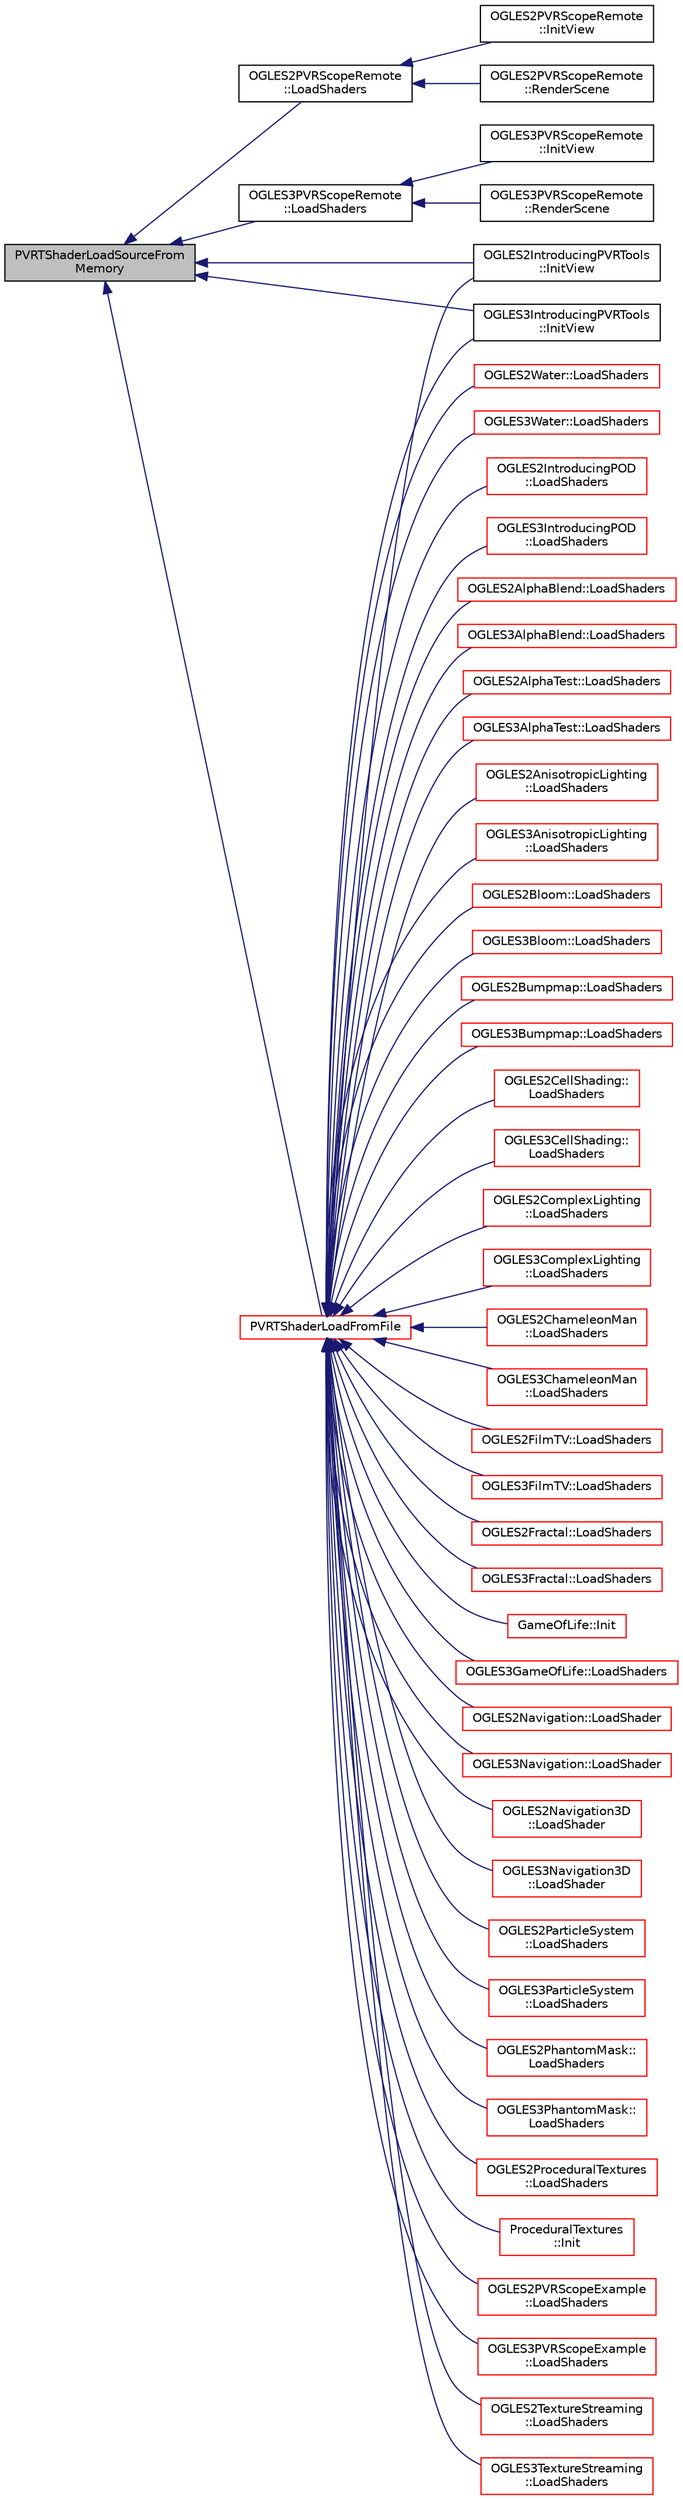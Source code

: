 digraph "PVRTShaderLoadSourceFromMemory"
{
  edge [fontname="Helvetica",fontsize="10",labelfontname="Helvetica",labelfontsize="10"];
  node [fontname="Helvetica",fontsize="10",shape=record];
  rankdir="LR";
  Node1 [label="PVRTShaderLoadSourceFrom\lMemory",height=0.2,width=0.4,color="black", fillcolor="grey75", style="filled", fontcolor="black"];
  Node1 -> Node2 [dir="back",color="midnightblue",fontsize="10",style="solid"];
  Node2 [label="OGLES2PVRScopeRemote\l::LoadShaders",height=0.2,width=0.4,color="black", fillcolor="white", style="filled",URL="$class_o_g_l_e_s2_p_v_r_scope_remote.html#a4c1e2e0559f92218075a623c3527dc15"];
  Node2 -> Node3 [dir="back",color="midnightblue",fontsize="10",style="solid"];
  Node3 [label="OGLES2PVRScopeRemote\l::InitView",height=0.2,width=0.4,color="black", fillcolor="white", style="filled",URL="$class_o_g_l_e_s2_p_v_r_scope_remote.html#a34819d6a18ee75f5627c10408ce040bd"];
  Node2 -> Node4 [dir="back",color="midnightblue",fontsize="10",style="solid"];
  Node4 [label="OGLES2PVRScopeRemote\l::RenderScene",height=0.2,width=0.4,color="black", fillcolor="white", style="filled",URL="$class_o_g_l_e_s2_p_v_r_scope_remote.html#a32713a1496b40adada64f04deec5d006"];
  Node1 -> Node5 [dir="back",color="midnightblue",fontsize="10",style="solid"];
  Node5 [label="OGLES3PVRScopeRemote\l::LoadShaders",height=0.2,width=0.4,color="black", fillcolor="white", style="filled",URL="$class_o_g_l_e_s3_p_v_r_scope_remote.html#a7ddf9758a2baf1dccfc7396f9eb6f494"];
  Node5 -> Node6 [dir="back",color="midnightblue",fontsize="10",style="solid"];
  Node6 [label="OGLES3PVRScopeRemote\l::InitView",height=0.2,width=0.4,color="black", fillcolor="white", style="filled",URL="$class_o_g_l_e_s3_p_v_r_scope_remote.html#acdb46d8149ddf4a6c98838cda2c32787"];
  Node5 -> Node7 [dir="back",color="midnightblue",fontsize="10",style="solid"];
  Node7 [label="OGLES3PVRScopeRemote\l::RenderScene",height=0.2,width=0.4,color="black", fillcolor="white", style="filled",URL="$class_o_g_l_e_s3_p_v_r_scope_remote.html#a17fa6e265c545eeeb912f18d7c8c2fe2"];
  Node1 -> Node8 [dir="back",color="midnightblue",fontsize="10",style="solid"];
  Node8 [label="OGLES2IntroducingPVRTools\l::InitView",height=0.2,width=0.4,color="black", fillcolor="white", style="filled",URL="$class_o_g_l_e_s2_introducing_p_v_r_tools.html#a885ab6eab7329e37287a72058044bce6"];
  Node1 -> Node9 [dir="back",color="midnightblue",fontsize="10",style="solid"];
  Node9 [label="OGLES3IntroducingPVRTools\l::InitView",height=0.2,width=0.4,color="black", fillcolor="white", style="filled",URL="$class_o_g_l_e_s3_introducing_p_v_r_tools.html#a584e7909eb20ad75038c6a353b80e1d5"];
  Node1 -> Node10 [dir="back",color="midnightblue",fontsize="10",style="solid"];
  Node10 [label="PVRTShaderLoadFromFile",height=0.2,width=0.4,color="red", fillcolor="white", style="filled",URL="$group___a_p_i___o_g_l_e_s2.html#ga568b6b49364c381f51f873e86d125138",tooltip="Loads a shader file into memory and passes it to the GL. It also passes defines that need to be pre-a..."];
  Node10 -> Node11 [dir="back",color="midnightblue",fontsize="10",style="solid"];
  Node11 [label="OGLES2ChameleonMan\l::LoadShaders",height=0.2,width=0.4,color="red", fillcolor="white", style="filled",URL="$class_o_g_l_e_s2_chameleon_man.html#acaebc61e0b7b063182cc2fe17828c9cd"];
  Node10 -> Node12 [dir="back",color="midnightblue",fontsize="10",style="solid"];
  Node12 [label="OGLES3ChameleonMan\l::LoadShaders",height=0.2,width=0.4,color="red", fillcolor="white", style="filled",URL="$class_o_g_l_e_s3_chameleon_man.html#aa6d67d577e7bbab7572f05658a6f2fa9"];
  Node10 -> Node13 [dir="back",color="midnightblue",fontsize="10",style="solid"];
  Node13 [label="OGLES2FilmTV::LoadShaders",height=0.2,width=0.4,color="red", fillcolor="white", style="filled",URL="$class_o_g_l_e_s2_film_t_v.html#a072ffe9e259db45c19df51a2a7269057"];
  Node10 -> Node14 [dir="back",color="midnightblue",fontsize="10",style="solid"];
  Node14 [label="OGLES3FilmTV::LoadShaders",height=0.2,width=0.4,color="red", fillcolor="white", style="filled",URL="$class_o_g_l_e_s3_film_t_v.html#a42f28065333cb617fc8ad42cdaa3eb0c"];
  Node10 -> Node15 [dir="back",color="midnightblue",fontsize="10",style="solid"];
  Node15 [label="OGLES2Fractal::LoadShaders",height=0.2,width=0.4,color="red", fillcolor="white", style="filled",URL="$class_o_g_l_e_s2_fractal.html#a8eacf405c0f8557250f23029d8695048"];
  Node10 -> Node16 [dir="back",color="midnightblue",fontsize="10",style="solid"];
  Node16 [label="OGLES3Fractal::LoadShaders",height=0.2,width=0.4,color="red", fillcolor="white", style="filled",URL="$class_o_g_l_e_s3_fractal.html#a5fcb07ca5d953ed9731d8001738fb3a2"];
  Node10 -> Node17 [dir="back",color="midnightblue",fontsize="10",style="solid"];
  Node17 [label="GameOfLife::Init",height=0.2,width=0.4,color="red", fillcolor="white", style="filled",URL="$class_game_of_life.html#a239bb145b2356ecbfd3140c9fa712dfd"];
  Node10 -> Node18 [dir="back",color="midnightblue",fontsize="10",style="solid"];
  Node18 [label="OGLES3GameOfLife::LoadShaders",height=0.2,width=0.4,color="red", fillcolor="white", style="filled",URL="$class_o_g_l_e_s3_game_of_life.html#af43ba0f055bd6622a969c496a91301d4"];
  Node10 -> Node19 [dir="back",color="midnightblue",fontsize="10",style="solid"];
  Node19 [label="OGLES2Navigation::LoadShader",height=0.2,width=0.4,color="red", fillcolor="white", style="filled",URL="$class_o_g_l_e_s2_navigation.html#a03526c9b7933c39000d0715e1fdd8b44"];
  Node10 -> Node20 [dir="back",color="midnightblue",fontsize="10",style="solid"];
  Node20 [label="OGLES3Navigation::LoadShader",height=0.2,width=0.4,color="red", fillcolor="white", style="filled",URL="$class_o_g_l_e_s3_navigation.html#a9516caab3486c5fba4a6b8e4e13e8ac5"];
  Node10 -> Node21 [dir="back",color="midnightblue",fontsize="10",style="solid"];
  Node21 [label="OGLES2Navigation3D\l::LoadShader",height=0.2,width=0.4,color="red", fillcolor="white", style="filled",URL="$class_o_g_l_e_s2_navigation3_d.html#a74010a6172519bfce746fe66a0165167"];
  Node10 -> Node22 [dir="back",color="midnightblue",fontsize="10",style="solid"];
  Node22 [label="OGLES3Navigation3D\l::LoadShader",height=0.2,width=0.4,color="red", fillcolor="white", style="filled",URL="$class_o_g_l_e_s3_navigation3_d.html#ab76bc61b042c223063e14427469289d0"];
  Node10 -> Node23 [dir="back",color="midnightblue",fontsize="10",style="solid"];
  Node23 [label="OGLES2ParticleSystem\l::LoadShaders",height=0.2,width=0.4,color="red", fillcolor="white", style="filled",URL="$class_o_g_l_e_s2_particle_system.html#a8df815b339586c1917542e7da57c1818"];
  Node10 -> Node24 [dir="back",color="midnightblue",fontsize="10",style="solid"];
  Node24 [label="OGLES3ParticleSystem\l::LoadShaders",height=0.2,width=0.4,color="red", fillcolor="white", style="filled",URL="$class_o_g_l_e_s3_particle_system.html#ae0fa5d63d2377f8da6ec3a4957fd9b5d"];
  Node10 -> Node25 [dir="back",color="midnightblue",fontsize="10",style="solid"];
  Node25 [label="OGLES2PhantomMask::\lLoadShaders",height=0.2,width=0.4,color="red", fillcolor="white", style="filled",URL="$class_o_g_l_e_s2_phantom_mask.html#a267ab9a7f4740f8adad092e7a7df5c14"];
  Node10 -> Node26 [dir="back",color="midnightblue",fontsize="10",style="solid"];
  Node26 [label="OGLES3PhantomMask::\lLoadShaders",height=0.2,width=0.4,color="red", fillcolor="white", style="filled",URL="$class_o_g_l_e_s3_phantom_mask.html#a1157519dd91aed2f4b8afdca39a109df"];
  Node10 -> Node27 [dir="back",color="midnightblue",fontsize="10",style="solid"];
  Node27 [label="OGLES2ProceduralTextures\l::LoadShaders",height=0.2,width=0.4,color="red", fillcolor="white", style="filled",URL="$class_o_g_l_e_s2_procedural_textures.html#a5aecbd38c8dfb3a64a2f007aff4028a7"];
  Node10 -> Node28 [dir="back",color="midnightblue",fontsize="10",style="solid"];
  Node28 [label="ProceduralTextures\l::Init",height=0.2,width=0.4,color="red", fillcolor="white", style="filled",URL="$class_procedural_textures.html#a354741cb335a1e067094479665c09422"];
  Node10 -> Node29 [dir="back",color="midnightblue",fontsize="10",style="solid"];
  Node29 [label="OGLES2PVRScopeExample\l::LoadShaders",height=0.2,width=0.4,color="red", fillcolor="white", style="filled",URL="$class_o_g_l_e_s2_p_v_r_scope_example.html#a22964a3f244c3bfc1bae91fa000a717f"];
  Node10 -> Node30 [dir="back",color="midnightblue",fontsize="10",style="solid"];
  Node30 [label="OGLES3PVRScopeExample\l::LoadShaders",height=0.2,width=0.4,color="red", fillcolor="white", style="filled",URL="$class_o_g_l_e_s3_p_v_r_scope_example.html#a5b5c9fa29ac54ea19b8ac0ef421a9b29"];
  Node10 -> Node31 [dir="back",color="midnightblue",fontsize="10",style="solid"];
  Node31 [label="OGLES2TextureStreaming\l::LoadShaders",height=0.2,width=0.4,color="red", fillcolor="white", style="filled",URL="$class_o_g_l_e_s2_texture_streaming.html#aa6d1dc59d1cc58dfc13a3780a90d66e9"];
  Node10 -> Node32 [dir="back",color="midnightblue",fontsize="10",style="solid"];
  Node32 [label="OGLES3TextureStreaming\l::LoadShaders",height=0.2,width=0.4,color="red", fillcolor="white", style="filled",URL="$class_o_g_l_e_s3_texture_streaming.html#a79d21fb9bdac2ec54fbe9b9c33eb9cb4"];
  Node10 -> Node33 [dir="back",color="midnightblue",fontsize="10",style="solid"];
  Node33 [label="OGLES2Water::LoadShaders",height=0.2,width=0.4,color="red", fillcolor="white", style="filled",URL="$class_o_g_l_e_s2_water.html#a12e413a189d19f935830cdabce31d508"];
  Node10 -> Node34 [dir="back",color="midnightblue",fontsize="10",style="solid"];
  Node34 [label="OGLES3Water::LoadShaders",height=0.2,width=0.4,color="red", fillcolor="white", style="filled",URL="$class_o_g_l_e_s3_water.html#a93e2440f7f96cb254daa7cfd1d68991c"];
  Node10 -> Node8 [dir="back",color="midnightblue",fontsize="10",style="solid"];
  Node10 -> Node9 [dir="back",color="midnightblue",fontsize="10",style="solid"];
  Node10 -> Node35 [dir="back",color="midnightblue",fontsize="10",style="solid"];
  Node35 [label="OGLES2IntroducingPOD\l::LoadShaders",height=0.2,width=0.4,color="red", fillcolor="white", style="filled",URL="$class_o_g_l_e_s2_introducing_p_o_d.html#a3dbf378a7d92c4eccc49a5daaba32345"];
  Node10 -> Node36 [dir="back",color="midnightblue",fontsize="10",style="solid"];
  Node36 [label="OGLES3IntroducingPOD\l::LoadShaders",height=0.2,width=0.4,color="red", fillcolor="white", style="filled",URL="$class_o_g_l_e_s3_introducing_p_o_d.html#a23250e25bfe3a81f0c2a92d881b1e6c9"];
  Node10 -> Node37 [dir="back",color="midnightblue",fontsize="10",style="solid"];
  Node37 [label="OGLES2AlphaBlend::LoadShaders",height=0.2,width=0.4,color="red", fillcolor="white", style="filled",URL="$class_o_g_l_e_s2_alpha_blend.html#a7c2e5ccf9e1d38e34d0cceacfc020d76"];
  Node10 -> Node38 [dir="back",color="midnightblue",fontsize="10",style="solid"];
  Node38 [label="OGLES3AlphaBlend::LoadShaders",height=0.2,width=0.4,color="red", fillcolor="white", style="filled",URL="$class_o_g_l_e_s3_alpha_blend.html#ad9081062b1b253b2b3b2c61a40379a51"];
  Node10 -> Node39 [dir="back",color="midnightblue",fontsize="10",style="solid"];
  Node39 [label="OGLES2AlphaTest::LoadShaders",height=0.2,width=0.4,color="red", fillcolor="white", style="filled",URL="$class_o_g_l_e_s2_alpha_test.html#a14484b426b6816b487cccd12bbda9b73"];
  Node10 -> Node40 [dir="back",color="midnightblue",fontsize="10",style="solid"];
  Node40 [label="OGLES3AlphaTest::LoadShaders",height=0.2,width=0.4,color="red", fillcolor="white", style="filled",URL="$class_o_g_l_e_s3_alpha_test.html#ab4cd36432a1c6b2c18c67a8bc72617a4"];
  Node10 -> Node41 [dir="back",color="midnightblue",fontsize="10",style="solid"];
  Node41 [label="OGLES2AnisotropicLighting\l::LoadShaders",height=0.2,width=0.4,color="red", fillcolor="white", style="filled",URL="$class_o_g_l_e_s2_anisotropic_lighting.html#a99bb8c97259c0115d1c90f5f4f1c9b63"];
  Node10 -> Node42 [dir="back",color="midnightblue",fontsize="10",style="solid"];
  Node42 [label="OGLES3AnisotropicLighting\l::LoadShaders",height=0.2,width=0.4,color="red", fillcolor="white", style="filled",URL="$class_o_g_l_e_s3_anisotropic_lighting.html#a4b19629d0bf173dd5d2210924eadde77"];
  Node10 -> Node43 [dir="back",color="midnightblue",fontsize="10",style="solid"];
  Node43 [label="OGLES2Bloom::LoadShaders",height=0.2,width=0.4,color="red", fillcolor="white", style="filled",URL="$class_o_g_l_e_s2_bloom.html#aafbbe1afa2e8a1285a1324d929b4ce16"];
  Node10 -> Node44 [dir="back",color="midnightblue",fontsize="10",style="solid"];
  Node44 [label="OGLES3Bloom::LoadShaders",height=0.2,width=0.4,color="red", fillcolor="white", style="filled",URL="$class_o_g_l_e_s3_bloom.html#a5ead5d12472053edd2e8a69c436a1920"];
  Node10 -> Node45 [dir="back",color="midnightblue",fontsize="10",style="solid"];
  Node45 [label="OGLES2Bumpmap::LoadShaders",height=0.2,width=0.4,color="red", fillcolor="white", style="filled",URL="$class_o_g_l_e_s2_bumpmap.html#ae9ec3cdfa1545ea2f6696ab833f159f6"];
  Node10 -> Node46 [dir="back",color="midnightblue",fontsize="10",style="solid"];
  Node46 [label="OGLES3Bumpmap::LoadShaders",height=0.2,width=0.4,color="red", fillcolor="white", style="filled",URL="$class_o_g_l_e_s3_bumpmap.html#afd6c09f4ac3af367c14f299ccad4dc66"];
  Node10 -> Node47 [dir="back",color="midnightblue",fontsize="10",style="solid"];
  Node47 [label="OGLES2CellShading::\lLoadShaders",height=0.2,width=0.4,color="red", fillcolor="white", style="filled",URL="$class_o_g_l_e_s2_cell_shading.html#a1b8727b496e112eedda5f130be182d91"];
  Node10 -> Node48 [dir="back",color="midnightblue",fontsize="10",style="solid"];
  Node48 [label="OGLES3CellShading::\lLoadShaders",height=0.2,width=0.4,color="red", fillcolor="white", style="filled",URL="$class_o_g_l_e_s3_cell_shading.html#a2989a1e79d635dff6ca068fe9aa96504"];
  Node10 -> Node49 [dir="back",color="midnightblue",fontsize="10",style="solid"];
  Node49 [label="OGLES2ComplexLighting\l::LoadShaders",height=0.2,width=0.4,color="red", fillcolor="white", style="filled",URL="$class_o_g_l_e_s2_complex_lighting.html#aea1a2a7eab134daa60689c9e35d16ccc"];
  Node10 -> Node50 [dir="back",color="midnightblue",fontsize="10",style="solid"];
  Node50 [label="OGLES3ComplexLighting\l::LoadShaders",height=0.2,width=0.4,color="red", fillcolor="white", style="filled",URL="$class_o_g_l_e_s3_complex_lighting.html#ad9f6fe510f36ce8fc2f1266890f6a025"];
}
